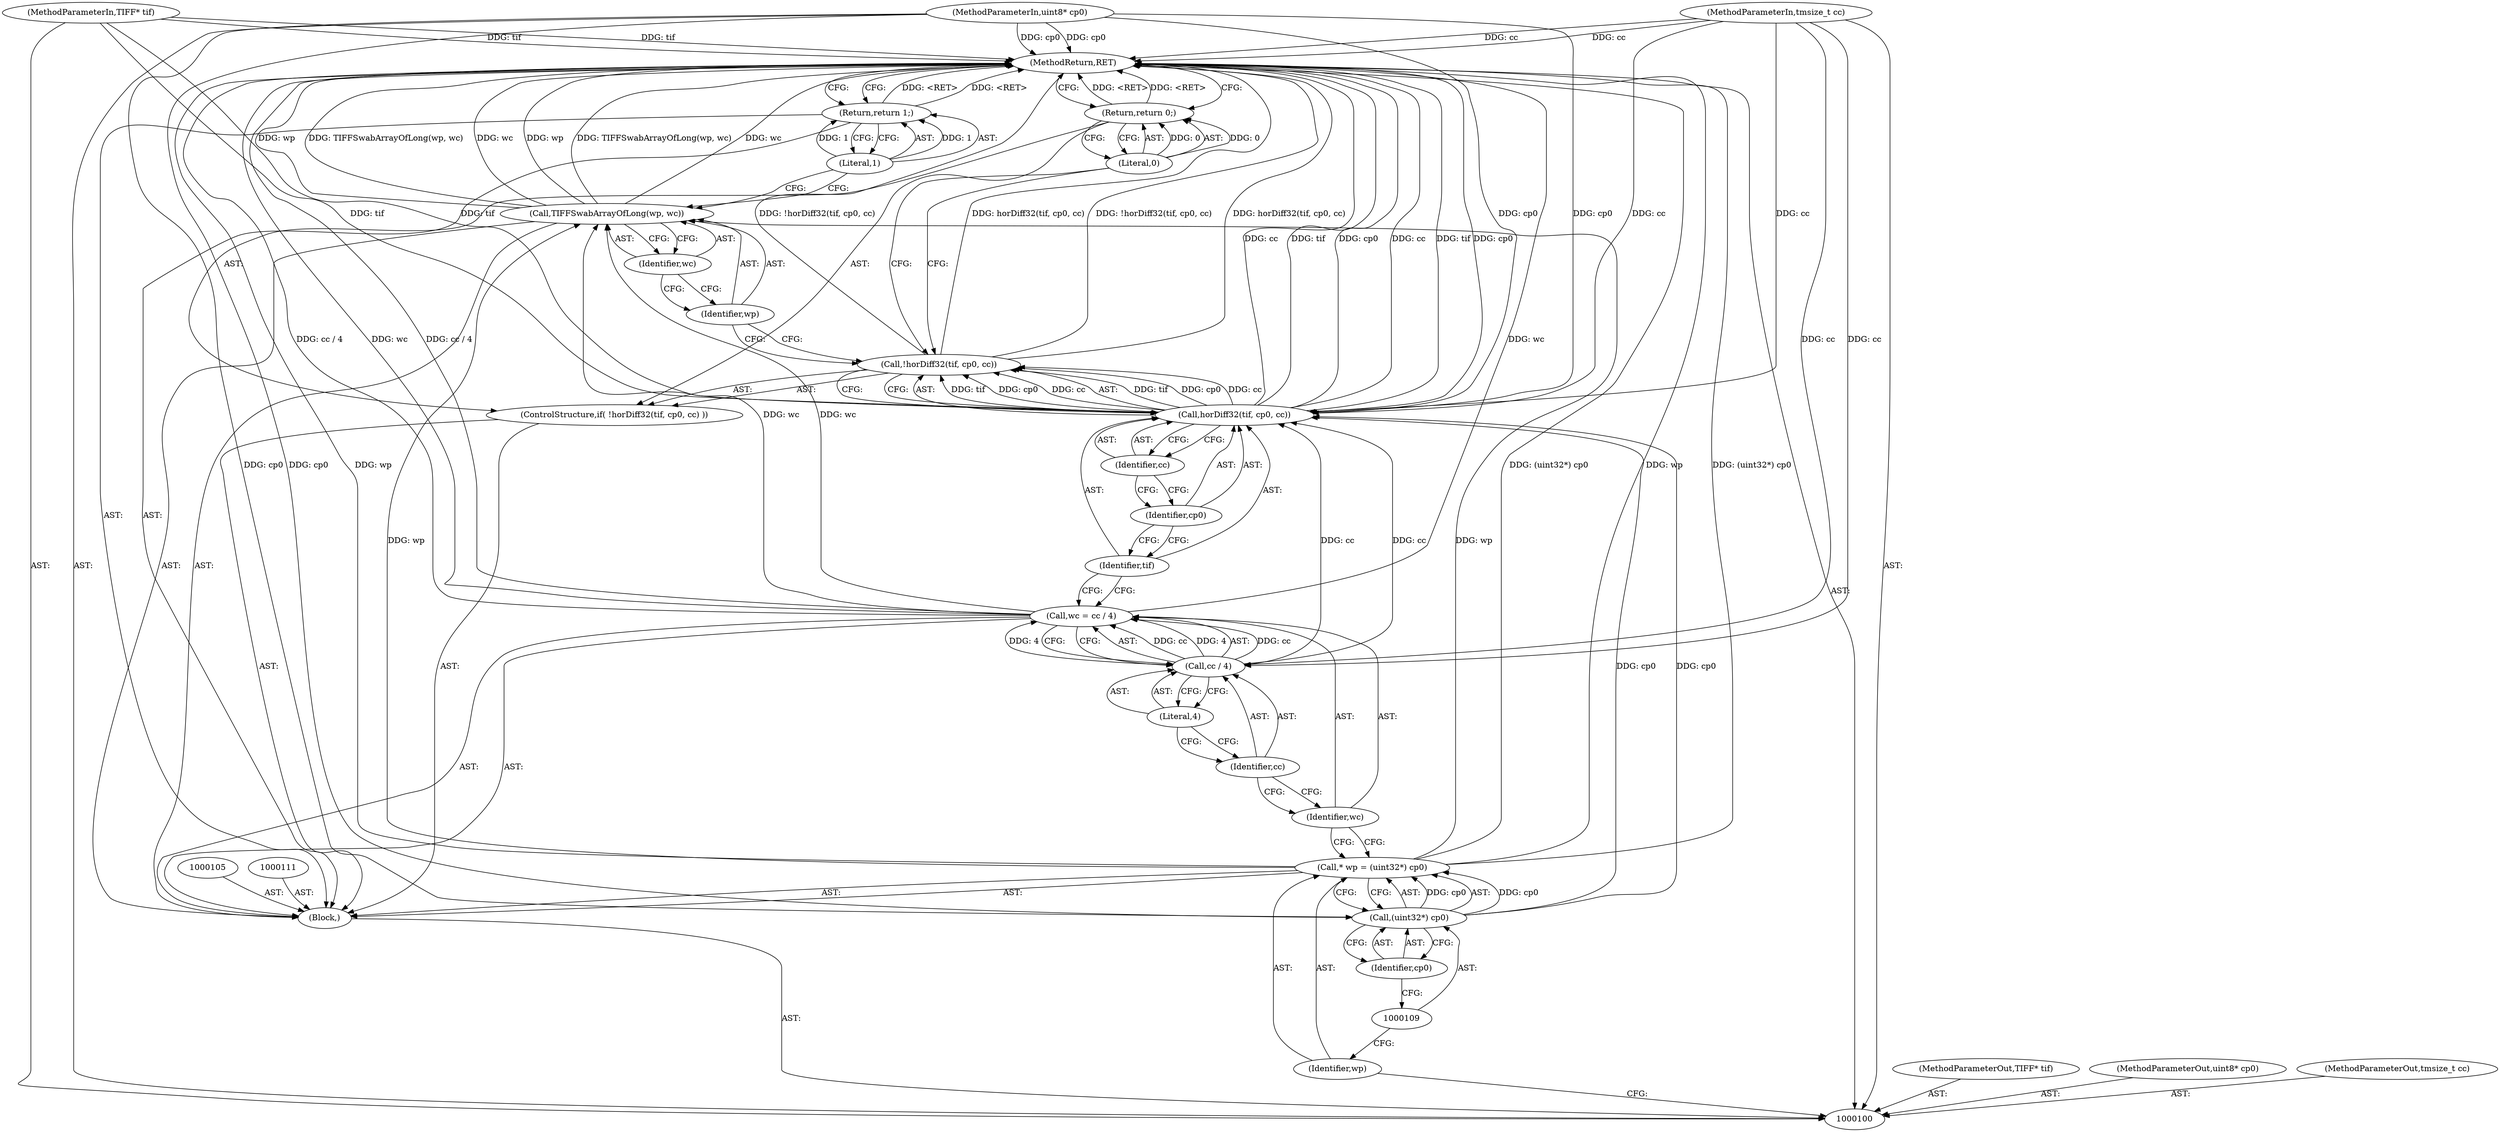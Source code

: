 digraph "0_libtiff_3ca657a8793dd011bf869695d72ad31c779c3cc1_14" {
"1000130" [label="(MethodReturn,RET)"];
"1000101" [label="(MethodParameterIn,TIFF* tif)"];
"1000168" [label="(MethodParameterOut,TIFF* tif)"];
"1000102" [label="(MethodParameterIn,uint8* cp0)"];
"1000169" [label="(MethodParameterOut,uint8* cp0)"];
"1000103" [label="(MethodParameterIn,tmsize_t cc)"];
"1000170" [label="(MethodParameterOut,tmsize_t cc)"];
"1000129" [label="(Literal,1)"];
"1000128" [label="(Return,return 1;)"];
"1000104" [label="(Block,)"];
"1000106" [label="(Call,* wp = (uint32*) cp0)"];
"1000107" [label="(Identifier,wp)"];
"1000108" [label="(Call,(uint32*) cp0)"];
"1000110" [label="(Identifier,cp0)"];
"1000112" [label="(Call,wc = cc / 4)"];
"1000113" [label="(Identifier,wc)"];
"1000114" [label="(Call,cc / 4)"];
"1000115" [label="(Identifier,cc)"];
"1000116" [label="(Literal,4)"];
"1000120" [label="(Identifier,tif)"];
"1000121" [label="(Identifier,cp0)"];
"1000122" [label="(Identifier,cc)"];
"1000117" [label="(ControlStructure,if( !horDiff32(tif, cp0, cc) ))"];
"1000118" [label="(Call,!horDiff32(tif, cp0, cc))"];
"1000119" [label="(Call,horDiff32(tif, cp0, cc))"];
"1000124" [label="(Literal,0)"];
"1000123" [label="(Return,return 0;)"];
"1000126" [label="(Identifier,wp)"];
"1000127" [label="(Identifier,wc)"];
"1000125" [label="(Call,TIFFSwabArrayOfLong(wp, wc))"];
"1000130" -> "1000100"  [label="AST: "];
"1000130" -> "1000123"  [label="CFG: "];
"1000130" -> "1000128"  [label="CFG: "];
"1000125" -> "1000130"  [label="DDG: wp"];
"1000125" -> "1000130"  [label="DDG: TIFFSwabArrayOfLong(wp, wc)"];
"1000125" -> "1000130"  [label="DDG: wc"];
"1000106" -> "1000130"  [label="DDG: (uint32*) cp0"];
"1000106" -> "1000130"  [label="DDG: wp"];
"1000112" -> "1000130"  [label="DDG: cc / 4"];
"1000112" -> "1000130"  [label="DDG: wc"];
"1000103" -> "1000130"  [label="DDG: cc"];
"1000119" -> "1000130"  [label="DDG: cp0"];
"1000119" -> "1000130"  [label="DDG: cc"];
"1000119" -> "1000130"  [label="DDG: tif"];
"1000118" -> "1000130"  [label="DDG: !horDiff32(tif, cp0, cc)"];
"1000118" -> "1000130"  [label="DDG: horDiff32(tif, cp0, cc)"];
"1000102" -> "1000130"  [label="DDG: cp0"];
"1000101" -> "1000130"  [label="DDG: tif"];
"1000128" -> "1000130"  [label="DDG: <RET>"];
"1000123" -> "1000130"  [label="DDG: <RET>"];
"1000101" -> "1000100"  [label="AST: "];
"1000101" -> "1000130"  [label="DDG: tif"];
"1000101" -> "1000119"  [label="DDG: tif"];
"1000168" -> "1000100"  [label="AST: "];
"1000102" -> "1000100"  [label="AST: "];
"1000102" -> "1000130"  [label="DDG: cp0"];
"1000102" -> "1000108"  [label="DDG: cp0"];
"1000102" -> "1000119"  [label="DDG: cp0"];
"1000169" -> "1000100"  [label="AST: "];
"1000103" -> "1000100"  [label="AST: "];
"1000103" -> "1000130"  [label="DDG: cc"];
"1000103" -> "1000114"  [label="DDG: cc"];
"1000103" -> "1000119"  [label="DDG: cc"];
"1000170" -> "1000100"  [label="AST: "];
"1000129" -> "1000128"  [label="AST: "];
"1000129" -> "1000125"  [label="CFG: "];
"1000128" -> "1000129"  [label="CFG: "];
"1000129" -> "1000128"  [label="DDG: 1"];
"1000128" -> "1000104"  [label="AST: "];
"1000128" -> "1000129"  [label="CFG: "];
"1000129" -> "1000128"  [label="AST: "];
"1000130" -> "1000128"  [label="CFG: "];
"1000128" -> "1000130"  [label="DDG: <RET>"];
"1000129" -> "1000128"  [label="DDG: 1"];
"1000104" -> "1000100"  [label="AST: "];
"1000105" -> "1000104"  [label="AST: "];
"1000106" -> "1000104"  [label="AST: "];
"1000111" -> "1000104"  [label="AST: "];
"1000112" -> "1000104"  [label="AST: "];
"1000117" -> "1000104"  [label="AST: "];
"1000125" -> "1000104"  [label="AST: "];
"1000128" -> "1000104"  [label="AST: "];
"1000106" -> "1000104"  [label="AST: "];
"1000106" -> "1000108"  [label="CFG: "];
"1000107" -> "1000106"  [label="AST: "];
"1000108" -> "1000106"  [label="AST: "];
"1000113" -> "1000106"  [label="CFG: "];
"1000106" -> "1000130"  [label="DDG: (uint32*) cp0"];
"1000106" -> "1000130"  [label="DDG: wp"];
"1000108" -> "1000106"  [label="DDG: cp0"];
"1000106" -> "1000125"  [label="DDG: wp"];
"1000107" -> "1000106"  [label="AST: "];
"1000107" -> "1000100"  [label="CFG: "];
"1000109" -> "1000107"  [label="CFG: "];
"1000108" -> "1000106"  [label="AST: "];
"1000108" -> "1000110"  [label="CFG: "];
"1000109" -> "1000108"  [label="AST: "];
"1000110" -> "1000108"  [label="AST: "];
"1000106" -> "1000108"  [label="CFG: "];
"1000108" -> "1000106"  [label="DDG: cp0"];
"1000102" -> "1000108"  [label="DDG: cp0"];
"1000108" -> "1000119"  [label="DDG: cp0"];
"1000110" -> "1000108"  [label="AST: "];
"1000110" -> "1000109"  [label="CFG: "];
"1000108" -> "1000110"  [label="CFG: "];
"1000112" -> "1000104"  [label="AST: "];
"1000112" -> "1000114"  [label="CFG: "];
"1000113" -> "1000112"  [label="AST: "];
"1000114" -> "1000112"  [label="AST: "];
"1000120" -> "1000112"  [label="CFG: "];
"1000112" -> "1000130"  [label="DDG: cc / 4"];
"1000112" -> "1000130"  [label="DDG: wc"];
"1000114" -> "1000112"  [label="DDG: cc"];
"1000114" -> "1000112"  [label="DDG: 4"];
"1000112" -> "1000125"  [label="DDG: wc"];
"1000113" -> "1000112"  [label="AST: "];
"1000113" -> "1000106"  [label="CFG: "];
"1000115" -> "1000113"  [label="CFG: "];
"1000114" -> "1000112"  [label="AST: "];
"1000114" -> "1000116"  [label="CFG: "];
"1000115" -> "1000114"  [label="AST: "];
"1000116" -> "1000114"  [label="AST: "];
"1000112" -> "1000114"  [label="CFG: "];
"1000114" -> "1000112"  [label="DDG: cc"];
"1000114" -> "1000112"  [label="DDG: 4"];
"1000103" -> "1000114"  [label="DDG: cc"];
"1000114" -> "1000119"  [label="DDG: cc"];
"1000115" -> "1000114"  [label="AST: "];
"1000115" -> "1000113"  [label="CFG: "];
"1000116" -> "1000115"  [label="CFG: "];
"1000116" -> "1000114"  [label="AST: "];
"1000116" -> "1000115"  [label="CFG: "];
"1000114" -> "1000116"  [label="CFG: "];
"1000120" -> "1000119"  [label="AST: "];
"1000120" -> "1000112"  [label="CFG: "];
"1000121" -> "1000120"  [label="CFG: "];
"1000121" -> "1000119"  [label="AST: "];
"1000121" -> "1000120"  [label="CFG: "];
"1000122" -> "1000121"  [label="CFG: "];
"1000122" -> "1000119"  [label="AST: "];
"1000122" -> "1000121"  [label="CFG: "];
"1000119" -> "1000122"  [label="CFG: "];
"1000117" -> "1000104"  [label="AST: "];
"1000118" -> "1000117"  [label="AST: "];
"1000123" -> "1000117"  [label="AST: "];
"1000118" -> "1000117"  [label="AST: "];
"1000118" -> "1000119"  [label="CFG: "];
"1000119" -> "1000118"  [label="AST: "];
"1000124" -> "1000118"  [label="CFG: "];
"1000126" -> "1000118"  [label="CFG: "];
"1000118" -> "1000130"  [label="DDG: !horDiff32(tif, cp0, cc)"];
"1000118" -> "1000130"  [label="DDG: horDiff32(tif, cp0, cc)"];
"1000119" -> "1000118"  [label="DDG: tif"];
"1000119" -> "1000118"  [label="DDG: cp0"];
"1000119" -> "1000118"  [label="DDG: cc"];
"1000119" -> "1000118"  [label="AST: "];
"1000119" -> "1000122"  [label="CFG: "];
"1000120" -> "1000119"  [label="AST: "];
"1000121" -> "1000119"  [label="AST: "];
"1000122" -> "1000119"  [label="AST: "];
"1000118" -> "1000119"  [label="CFG: "];
"1000119" -> "1000130"  [label="DDG: cp0"];
"1000119" -> "1000130"  [label="DDG: cc"];
"1000119" -> "1000130"  [label="DDG: tif"];
"1000119" -> "1000118"  [label="DDG: tif"];
"1000119" -> "1000118"  [label="DDG: cp0"];
"1000119" -> "1000118"  [label="DDG: cc"];
"1000101" -> "1000119"  [label="DDG: tif"];
"1000108" -> "1000119"  [label="DDG: cp0"];
"1000102" -> "1000119"  [label="DDG: cp0"];
"1000114" -> "1000119"  [label="DDG: cc"];
"1000103" -> "1000119"  [label="DDG: cc"];
"1000124" -> "1000123"  [label="AST: "];
"1000124" -> "1000118"  [label="CFG: "];
"1000123" -> "1000124"  [label="CFG: "];
"1000124" -> "1000123"  [label="DDG: 0"];
"1000123" -> "1000117"  [label="AST: "];
"1000123" -> "1000124"  [label="CFG: "];
"1000124" -> "1000123"  [label="AST: "];
"1000130" -> "1000123"  [label="CFG: "];
"1000123" -> "1000130"  [label="DDG: <RET>"];
"1000124" -> "1000123"  [label="DDG: 0"];
"1000126" -> "1000125"  [label="AST: "];
"1000126" -> "1000118"  [label="CFG: "];
"1000127" -> "1000126"  [label="CFG: "];
"1000127" -> "1000125"  [label="AST: "];
"1000127" -> "1000126"  [label="CFG: "];
"1000125" -> "1000127"  [label="CFG: "];
"1000125" -> "1000104"  [label="AST: "];
"1000125" -> "1000127"  [label="CFG: "];
"1000126" -> "1000125"  [label="AST: "];
"1000127" -> "1000125"  [label="AST: "];
"1000129" -> "1000125"  [label="CFG: "];
"1000125" -> "1000130"  [label="DDG: wp"];
"1000125" -> "1000130"  [label="DDG: TIFFSwabArrayOfLong(wp, wc)"];
"1000125" -> "1000130"  [label="DDG: wc"];
"1000106" -> "1000125"  [label="DDG: wp"];
"1000112" -> "1000125"  [label="DDG: wc"];
}
